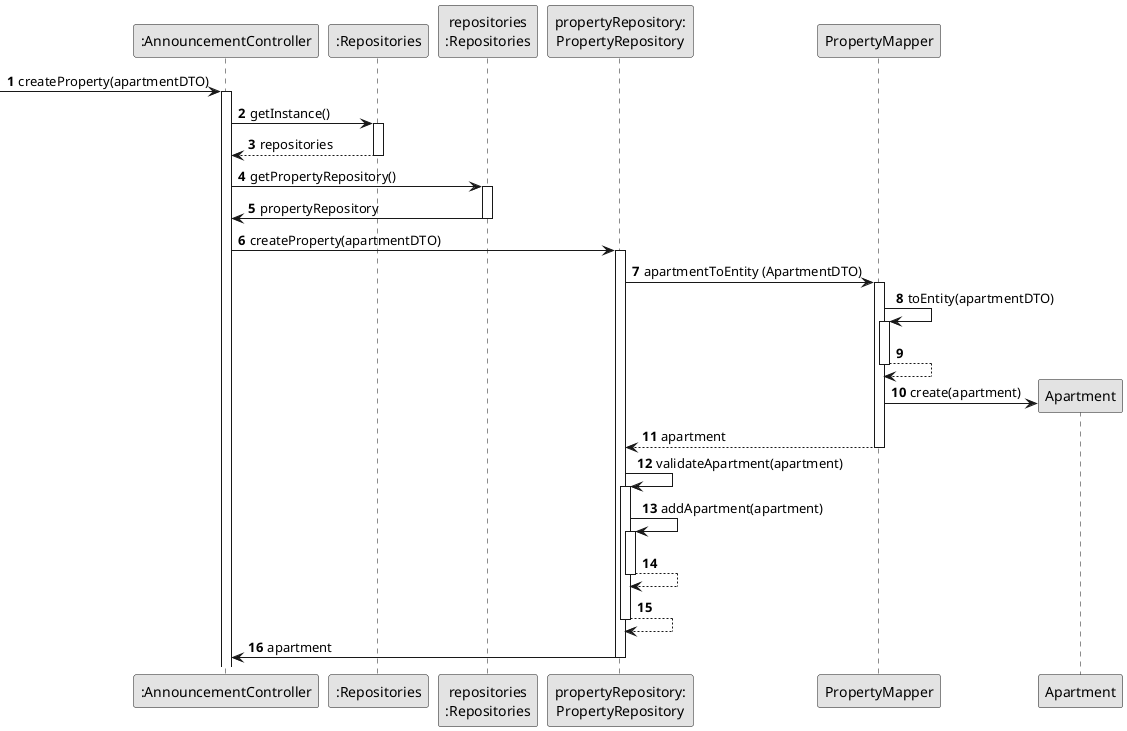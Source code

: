 @startuml
skinparam monochrome true
skinparam packageStyle rectangle
skinparam shadowing false

autonumber 3.1

'hide footbox


participant ":AnnouncementController" as CTRL
participant ":Repositories" as RepositorySingleton
participant "repositories\n:Repositories" as PLAT


participant "propertyRepository:\nPropertyRepository" as PR



participant "Apartment" as APROP





participant "PropertyMapper" as PM

participant "Apartment" as APROP


autonumber
  -> CTRL: createProperty(apartmentDTO)
        activate CTRL

        CTRL -> RepositorySingleton : getInstance()
                    activate RepositorySingleton

                    RepositorySingleton --> CTRL: repositories
                    deactivate RepositorySingleton

                    CTRL -> PLAT : getPropertyRepository()
                    activate PLAT

                     PLAT -> CTRL : propertyRepository
                     deactivate PLAT

        CTRL -> PR : createProperty(apartmentDTO)
        activate PR


                            PR -> PM:apartmentToEntity (ApartmentDTO)
                            activate PM

                            PM -> PM: toEntity(apartmentDTO)
                            activate PM

                            PM --> PM
                            deactivate PM



                         PM -> APROP**: create(apartment)

                          PM --> PR: apartment
                          deactivate PM




                            PR -> PR: validateApartment(apartment)

                            activate PR
                                PR -> PR: addApartment(apartment)
                                activate PR
                                        PR --> PR
                                deactivate PR
                                    PR --> PR
                            deactivate PR


                          PR -> CTRL : apartment
                        deactivate PR


@enduml